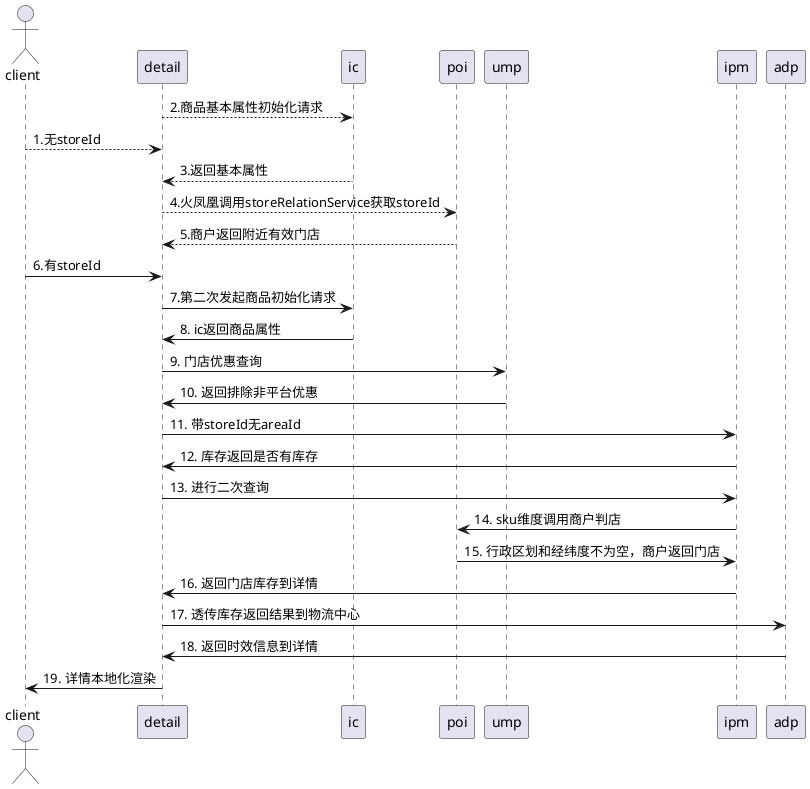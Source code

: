 @startuml
actor client

detail --> ic: 2.商品基本属性初始化请求
client --> detail: 1.无storeId
ic --> detail: 3.返回基本属性
detail --> poi: 4.火凤凰调用storeRelationService获取storeId
poi --> detail: 5.商户返回附近有效门店

client -> detail: 6.有storeId
detail -> ic: 7.第二次发起商品初始化请求
ic -> detail: 8. ic返回商品属性
detail -> ump: 9. 门店优惠查询
ump -> detail: 10. 返回排除非平台优惠

detail -> ipm: 11. 带storeId无areaId
ipm -> detail: 12. 库存返回是否有库存
detail -> ipm: 13. 进行二次查询
ipm -> poi: 14. sku维度调用商户判店
poi -> ipm: 15. 行政区划和经纬度不为空，商户返回门店
ipm -> detail: 16. 返回门店库存到详情
detail -> adp: 17. 透传库存返回结果到物流中心
adp -> detail: 18. 返回时效信息到详情
detail -> client: 19. 详情本地化渲染

@enduml
